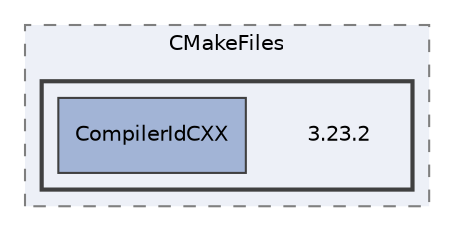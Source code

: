 digraph "cmake-build-debug/CMakeFiles/3.23.2"
{
 // LATEX_PDF_SIZE
  edge [fontname="Helvetica",fontsize="10",labelfontname="Helvetica",labelfontsize="10"];
  node [fontname="Helvetica",fontsize="10",shape=record];
  compound=true
  subgraph clusterdir_f89abcb304c928c7d889aa5625570de5 {
    graph [ bgcolor="#edf0f7", pencolor="grey50", style="filled,dashed,", label="CMakeFiles", fontname="Helvetica", fontsize="10", URL="dir_f89abcb304c928c7d889aa5625570de5.html"]
  subgraph clusterdir_3a8feefd1cb361d121d387a3d880dbce {
    graph [ bgcolor="#edf0f7", pencolor="grey25", style="filled,bold,", label="", fontname="Helvetica", fontsize="10", URL="dir_3a8feefd1cb361d121d387a3d880dbce.html"]
    dir_3a8feefd1cb361d121d387a3d880dbce [shape=plaintext, label="3.23.2"];
  dir_c840fe33e41efafd09f6df2823d380b3 [shape=box, label="CompilerIdCXX", style="filled,", fillcolor="#a2b4d6", color="grey25", URL="dir_c840fe33e41efafd09f6df2823d380b3.html"];
  }
  }
}
